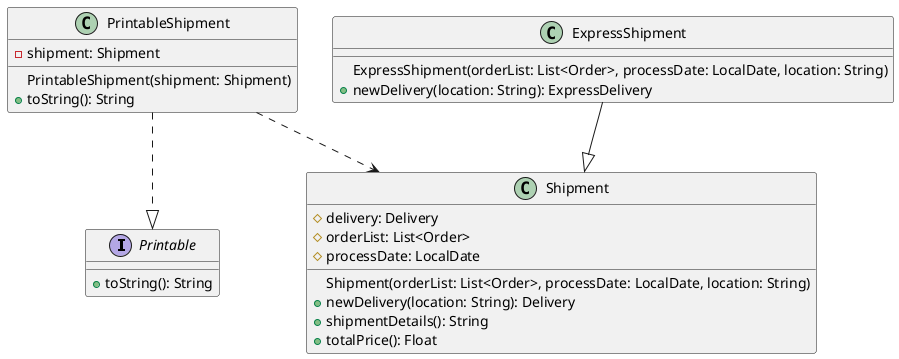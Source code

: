 @startuml
interface Printable
{
    + toString(): String
}


class PrintableShipment
{
    PrintableShipment(shipment: Shipment)
    - shipment: Shipment
    + toString(): String
}
PrintableShipment ..|> Printable

class Shipment
{
    Shipment(orderList: List<Order>, processDate: LocalDate, location: String)
    # delivery: Delivery
    # orderList: List<Order>
    # processDate: LocalDate
    + newDelivery(location: String): Delivery
    + shipmentDetails(): String
    + totalPrice(): Float
}


class ExpressShipment
{
    ExpressShipment(orderList: List<Order>, processDate: LocalDate, location: String)
    + newDelivery(location: String): ExpressDelivery
}
ExpressShipment --|> Shipment

PrintableShipment ..> Shipment
@enduml